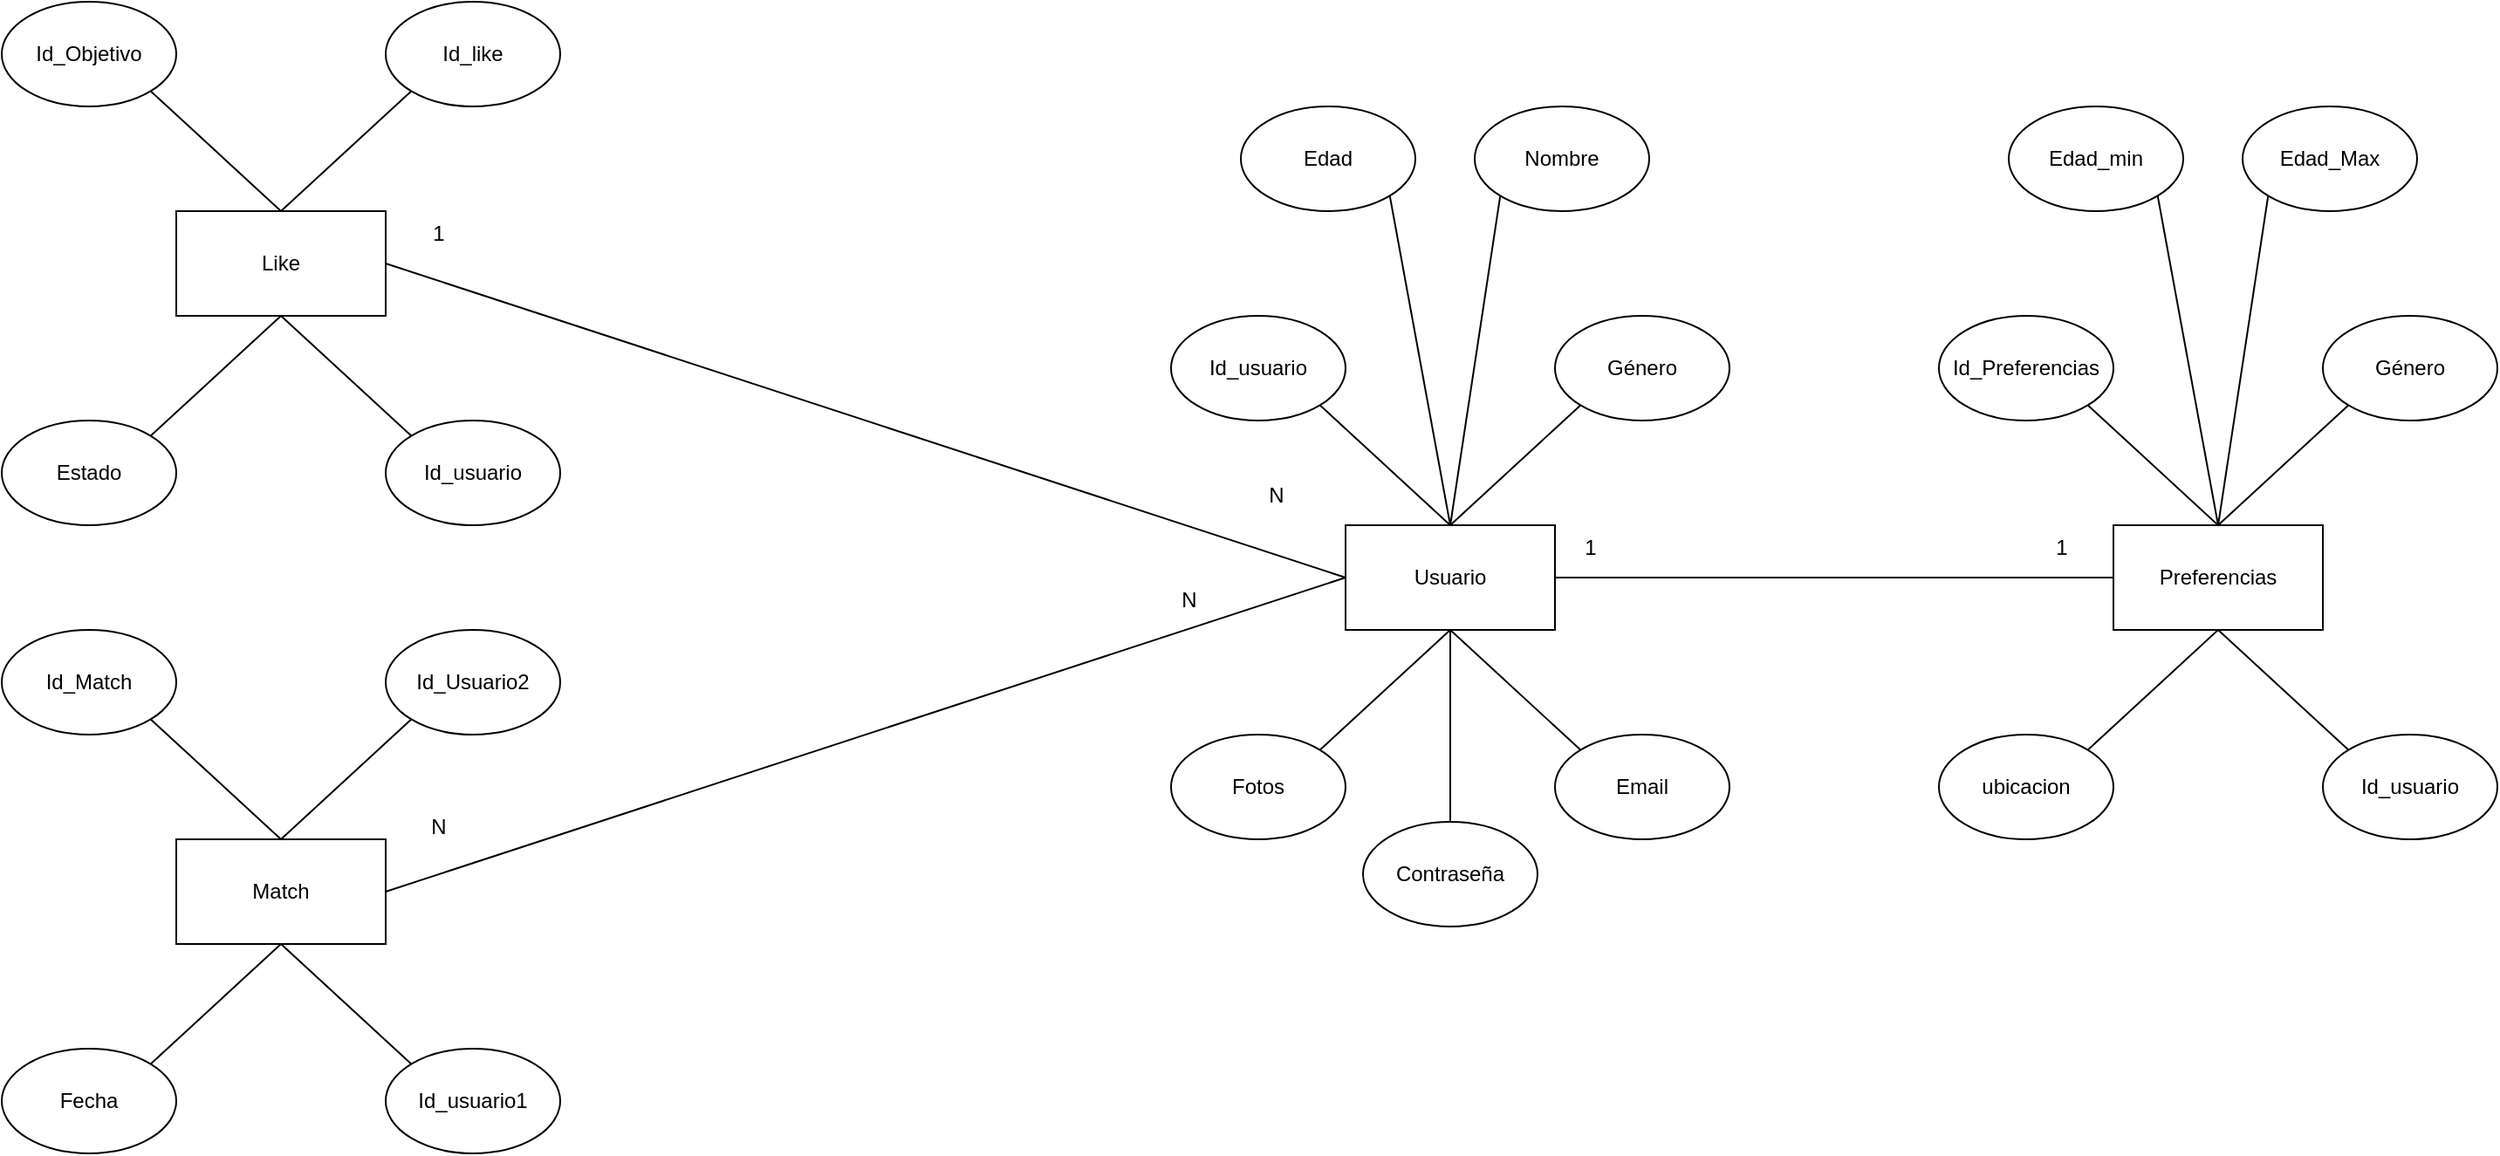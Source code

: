 <mxfile version="28.2.5">
  <diagram name="Página-1" id="28UFLxqXa47Nhzstd8XW">
    <mxGraphModel grid="1" page="1" gridSize="10" guides="1" tooltips="1" connect="1" arrows="1" fold="1" pageScale="1" pageWidth="827" pageHeight="1169" math="0" shadow="0">
      <root>
        <mxCell id="0" />
        <mxCell id="1" parent="0" />
        <mxCell id="aSBIJGF0lnvLBux2EHk--34" style="edgeStyle=orthogonalEdgeStyle;rounded=0;orthogonalLoop=1;jettySize=auto;html=1;exitX=1;exitY=0.5;exitDx=0;exitDy=0;entryX=0;entryY=0.5;entryDx=0;entryDy=0;endArrow=none;endFill=0;" edge="1" parent="1" source="aSBIJGF0lnvLBux2EHk--1" target="aSBIJGF0lnvLBux2EHk--17">
          <mxGeometry relative="1" as="geometry" />
        </mxCell>
        <mxCell id="aSBIJGF0lnvLBux2EHk--1" value="Usuario" style="rounded=0;whiteSpace=wrap;html=1;" vertex="1" parent="1">
          <mxGeometry x="240" y="450" width="120" height="60" as="geometry" />
        </mxCell>
        <mxCell id="aSBIJGF0lnvLBux2EHk--11" style="rounded=0;orthogonalLoop=1;jettySize=auto;html=1;exitX=1;exitY=1;exitDx=0;exitDy=0;endArrow=none;endFill=0;" edge="1" parent="1" source="aSBIJGF0lnvLBux2EHk--2">
          <mxGeometry relative="1" as="geometry">
            <mxPoint x="300" y="450" as="targetPoint" />
          </mxGeometry>
        </mxCell>
        <mxCell id="aSBIJGF0lnvLBux2EHk--2" value="Id_usuario" style="ellipse;whiteSpace=wrap;html=1;" vertex="1" parent="1">
          <mxGeometry x="140" y="330" width="100" height="60" as="geometry" />
        </mxCell>
        <mxCell id="aSBIJGF0lnvLBux2EHk--10" style="rounded=0;orthogonalLoop=1;jettySize=auto;html=1;exitX=0;exitY=1;exitDx=0;exitDy=0;entryX=0.5;entryY=0;entryDx=0;entryDy=0;endArrow=none;endFill=0;" edge="1" parent="1" source="aSBIJGF0lnvLBux2EHk--3" target="aSBIJGF0lnvLBux2EHk--1">
          <mxGeometry relative="1" as="geometry" />
        </mxCell>
        <mxCell id="aSBIJGF0lnvLBux2EHk--3" value="Género" style="ellipse;whiteSpace=wrap;html=1;" vertex="1" parent="1">
          <mxGeometry x="360" y="330" width="100" height="60" as="geometry" />
        </mxCell>
        <mxCell id="aSBIJGF0lnvLBux2EHk--13" style="rounded=0;orthogonalLoop=1;jettySize=auto;html=1;exitX=1;exitY=1;exitDx=0;exitDy=0;entryX=0.5;entryY=0;entryDx=0;entryDy=0;endArrow=none;endFill=0;" edge="1" parent="1" source="aSBIJGF0lnvLBux2EHk--4" target="aSBIJGF0lnvLBux2EHk--1">
          <mxGeometry relative="1" as="geometry" />
        </mxCell>
        <mxCell id="aSBIJGF0lnvLBux2EHk--4" value="Edad" style="ellipse;whiteSpace=wrap;html=1;" vertex="1" parent="1">
          <mxGeometry x="180" y="210" width="100" height="60" as="geometry" />
        </mxCell>
        <mxCell id="aSBIJGF0lnvLBux2EHk--12" style="rounded=0;orthogonalLoop=1;jettySize=auto;html=1;exitX=0;exitY=1;exitDx=0;exitDy=0;endArrow=none;endFill=0;" edge="1" parent="1" source="aSBIJGF0lnvLBux2EHk--5">
          <mxGeometry relative="1" as="geometry">
            <mxPoint x="300" y="450" as="targetPoint" />
          </mxGeometry>
        </mxCell>
        <mxCell id="aSBIJGF0lnvLBux2EHk--5" value="Nombre" style="ellipse;whiteSpace=wrap;html=1;" vertex="1" parent="1">
          <mxGeometry x="314" y="210" width="100" height="60" as="geometry" />
        </mxCell>
        <mxCell id="aSBIJGF0lnvLBux2EHk--14" style="rounded=0;orthogonalLoop=1;jettySize=auto;html=1;exitX=0;exitY=0;exitDx=0;exitDy=0;entryX=0.5;entryY=1;entryDx=0;entryDy=0;endArrow=none;endFill=0;" edge="1" parent="1" source="aSBIJGF0lnvLBux2EHk--6" target="aSBIJGF0lnvLBux2EHk--1">
          <mxGeometry relative="1" as="geometry" />
        </mxCell>
        <mxCell id="aSBIJGF0lnvLBux2EHk--6" value="Email" style="ellipse;whiteSpace=wrap;html=1;" vertex="1" parent="1">
          <mxGeometry x="360" y="570" width="100" height="60" as="geometry" />
        </mxCell>
        <mxCell id="aSBIJGF0lnvLBux2EHk--16" style="rounded=0;orthogonalLoop=1;jettySize=auto;html=1;exitX=1;exitY=0;exitDx=0;exitDy=0;endArrow=none;endFill=0;" edge="1" parent="1" source="aSBIJGF0lnvLBux2EHk--7">
          <mxGeometry relative="1" as="geometry">
            <mxPoint x="300" y="510" as="targetPoint" />
          </mxGeometry>
        </mxCell>
        <mxCell id="aSBIJGF0lnvLBux2EHk--7" value="Fotos" style="ellipse;whiteSpace=wrap;html=1;" vertex="1" parent="1">
          <mxGeometry x="140" y="570" width="100" height="60" as="geometry" />
        </mxCell>
        <mxCell id="aSBIJGF0lnvLBux2EHk--15" style="rounded=0;orthogonalLoop=1;jettySize=auto;html=1;exitX=0.5;exitY=0;exitDx=0;exitDy=0;endArrow=none;endFill=0;" edge="1" parent="1" source="aSBIJGF0lnvLBux2EHk--9">
          <mxGeometry relative="1" as="geometry">
            <mxPoint x="300" y="510" as="targetPoint" />
          </mxGeometry>
        </mxCell>
        <mxCell id="aSBIJGF0lnvLBux2EHk--9" value="Contraseña" style="ellipse;whiteSpace=wrap;html=1;" vertex="1" parent="1">
          <mxGeometry x="250" y="620" width="100" height="60" as="geometry" />
        </mxCell>
        <mxCell id="aSBIJGF0lnvLBux2EHk--17" value="Preferencias" style="rounded=0;whiteSpace=wrap;html=1;" vertex="1" parent="1">
          <mxGeometry x="680" y="450" width="120" height="60" as="geometry" />
        </mxCell>
        <mxCell id="aSBIJGF0lnvLBux2EHk--18" style="rounded=0;orthogonalLoop=1;jettySize=auto;html=1;exitX=1;exitY=1;exitDx=0;exitDy=0;endArrow=none;endFill=0;" edge="1" parent="1" source="aSBIJGF0lnvLBux2EHk--19">
          <mxGeometry relative="1" as="geometry">
            <mxPoint x="740" y="450" as="targetPoint" />
          </mxGeometry>
        </mxCell>
        <mxCell id="aSBIJGF0lnvLBux2EHk--19" value="Id_Preferencias" style="ellipse;whiteSpace=wrap;html=1;" vertex="1" parent="1">
          <mxGeometry x="580" y="330" width="100" height="60" as="geometry" />
        </mxCell>
        <mxCell id="aSBIJGF0lnvLBux2EHk--20" style="rounded=0;orthogonalLoop=1;jettySize=auto;html=1;exitX=0;exitY=1;exitDx=0;exitDy=0;entryX=0.5;entryY=0;entryDx=0;entryDy=0;endArrow=none;endFill=0;" edge="1" parent="1" source="aSBIJGF0lnvLBux2EHk--21" target="aSBIJGF0lnvLBux2EHk--17">
          <mxGeometry relative="1" as="geometry" />
        </mxCell>
        <mxCell id="aSBIJGF0lnvLBux2EHk--21" value="Género" style="ellipse;whiteSpace=wrap;html=1;" vertex="1" parent="1">
          <mxGeometry x="800" y="330" width="100" height="60" as="geometry" />
        </mxCell>
        <mxCell id="aSBIJGF0lnvLBux2EHk--22" style="rounded=0;orthogonalLoop=1;jettySize=auto;html=1;exitX=1;exitY=1;exitDx=0;exitDy=0;entryX=0.5;entryY=0;entryDx=0;entryDy=0;endArrow=none;endFill=0;" edge="1" parent="1" source="aSBIJGF0lnvLBux2EHk--23" target="aSBIJGF0lnvLBux2EHk--17">
          <mxGeometry relative="1" as="geometry" />
        </mxCell>
        <mxCell id="aSBIJGF0lnvLBux2EHk--23" value="Edad_min" style="ellipse;whiteSpace=wrap;html=1;" vertex="1" parent="1">
          <mxGeometry x="620" y="210" width="100" height="60" as="geometry" />
        </mxCell>
        <mxCell id="aSBIJGF0lnvLBux2EHk--24" style="rounded=0;orthogonalLoop=1;jettySize=auto;html=1;exitX=0;exitY=1;exitDx=0;exitDy=0;endArrow=none;endFill=0;" edge="1" parent="1" source="aSBIJGF0lnvLBux2EHk--25">
          <mxGeometry relative="1" as="geometry">
            <mxPoint x="740" y="450" as="targetPoint" />
          </mxGeometry>
        </mxCell>
        <mxCell id="aSBIJGF0lnvLBux2EHk--25" value="Edad_Max" style="ellipse;whiteSpace=wrap;html=1;" vertex="1" parent="1">
          <mxGeometry x="754" y="210" width="100" height="60" as="geometry" />
        </mxCell>
        <mxCell id="aSBIJGF0lnvLBux2EHk--33" style="rounded=0;orthogonalLoop=1;jettySize=auto;html=1;exitX=1;exitY=0;exitDx=0;exitDy=0;endArrow=none;endFill=0;" edge="1" parent="1" source="aSBIJGF0lnvLBux2EHk--29">
          <mxGeometry relative="1" as="geometry">
            <mxPoint x="740" y="510" as="targetPoint" />
          </mxGeometry>
        </mxCell>
        <mxCell id="aSBIJGF0lnvLBux2EHk--29" value="ubicacion" style="ellipse;whiteSpace=wrap;html=1;" vertex="1" parent="1">
          <mxGeometry x="580" y="570" width="100" height="60" as="geometry" />
        </mxCell>
        <mxCell id="aSBIJGF0lnvLBux2EHk--32" style="rounded=0;orthogonalLoop=1;jettySize=auto;html=1;exitX=0;exitY=0;exitDx=0;exitDy=0;entryX=0.5;entryY=1;entryDx=0;entryDy=0;endArrow=none;endFill=0;" edge="1" parent="1" source="aSBIJGF0lnvLBux2EHk--31" target="aSBIJGF0lnvLBux2EHk--17">
          <mxGeometry relative="1" as="geometry" />
        </mxCell>
        <mxCell id="aSBIJGF0lnvLBux2EHk--31" value="Id_usuario" style="ellipse;whiteSpace=wrap;html=1;" vertex="1" parent="1">
          <mxGeometry x="800" y="570" width="100" height="60" as="geometry" />
        </mxCell>
        <mxCell id="aSBIJGF0lnvLBux2EHk--35" value="1" style="text;html=1;align=center;verticalAlign=middle;resizable=0;points=[];autosize=1;strokeColor=none;fillColor=none;" vertex="1" parent="1">
          <mxGeometry x="365" y="448" width="30" height="30" as="geometry" />
        </mxCell>
        <mxCell id="aSBIJGF0lnvLBux2EHk--36" value="1" style="text;html=1;align=center;verticalAlign=middle;resizable=0;points=[];autosize=1;strokeColor=none;fillColor=none;" vertex="1" parent="1">
          <mxGeometry x="635" y="448" width="30" height="30" as="geometry" />
        </mxCell>
        <mxCell id="aSBIJGF0lnvLBux2EHk--71" style="rounded=0;orthogonalLoop=1;jettySize=auto;html=1;exitX=1;exitY=0.5;exitDx=0;exitDy=0;entryX=0;entryY=0.5;entryDx=0;entryDy=0;endArrow=none;endFill=0;" edge="1" parent="1" source="aSBIJGF0lnvLBux2EHk--37" target="aSBIJGF0lnvLBux2EHk--1">
          <mxGeometry relative="1" as="geometry" />
        </mxCell>
        <mxCell id="aSBIJGF0lnvLBux2EHk--37" value="Like" style="rounded=0;whiteSpace=wrap;html=1;" vertex="1" parent="1">
          <mxGeometry x="-430" y="270" width="120" height="60" as="geometry" />
        </mxCell>
        <mxCell id="aSBIJGF0lnvLBux2EHk--38" style="rounded=0;orthogonalLoop=1;jettySize=auto;html=1;exitX=1;exitY=1;exitDx=0;exitDy=0;endArrow=none;endFill=0;" edge="1" parent="1" source="aSBIJGF0lnvLBux2EHk--39">
          <mxGeometry relative="1" as="geometry">
            <mxPoint x="-370" y="270" as="targetPoint" />
          </mxGeometry>
        </mxCell>
        <mxCell id="aSBIJGF0lnvLBux2EHk--39" value="Id_Objetivo" style="ellipse;whiteSpace=wrap;html=1;" vertex="1" parent="1">
          <mxGeometry x="-530" y="150" width="100" height="60" as="geometry" />
        </mxCell>
        <mxCell id="aSBIJGF0lnvLBux2EHk--51" style="rounded=0;orthogonalLoop=1;jettySize=auto;html=1;exitX=0;exitY=1;exitDx=0;exitDy=0;endArrow=none;endFill=0;" edge="1" parent="1" source="aSBIJGF0lnvLBux2EHk--43">
          <mxGeometry relative="1" as="geometry">
            <mxPoint x="-370" y="270.0" as="targetPoint" />
          </mxGeometry>
        </mxCell>
        <mxCell id="aSBIJGF0lnvLBux2EHk--43" value="Id_like" style="ellipse;whiteSpace=wrap;html=1;" vertex="1" parent="1">
          <mxGeometry x="-310" y="150" width="100" height="60" as="geometry" />
        </mxCell>
        <mxCell id="aSBIJGF0lnvLBux2EHk--46" style="rounded=0;orthogonalLoop=1;jettySize=auto;html=1;exitX=1;exitY=0;exitDx=0;exitDy=0;endArrow=none;endFill=0;" edge="1" parent="1" source="aSBIJGF0lnvLBux2EHk--47">
          <mxGeometry relative="1" as="geometry">
            <mxPoint x="-370" y="330" as="targetPoint" />
          </mxGeometry>
        </mxCell>
        <mxCell id="aSBIJGF0lnvLBux2EHk--47" value="Estado" style="ellipse;whiteSpace=wrap;html=1;" vertex="1" parent="1">
          <mxGeometry x="-530" y="390" width="100" height="60" as="geometry" />
        </mxCell>
        <mxCell id="aSBIJGF0lnvLBux2EHk--48" style="rounded=0;orthogonalLoop=1;jettySize=auto;html=1;exitX=0;exitY=0;exitDx=0;exitDy=0;entryX=0.5;entryY=1;entryDx=0;entryDy=0;endArrow=none;endFill=0;" edge="1" parent="1" source="aSBIJGF0lnvLBux2EHk--49" target="aSBIJGF0lnvLBux2EHk--37">
          <mxGeometry relative="1" as="geometry" />
        </mxCell>
        <mxCell id="aSBIJGF0lnvLBux2EHk--49" value="Id_usuario" style="ellipse;whiteSpace=wrap;html=1;" vertex="1" parent="1">
          <mxGeometry x="-310" y="390" width="100" height="60" as="geometry" />
        </mxCell>
        <mxCell id="aSBIJGF0lnvLBux2EHk--70" style="rounded=0;orthogonalLoop=1;jettySize=auto;html=1;exitX=1;exitY=0.5;exitDx=0;exitDy=0;entryX=0;entryY=0.5;entryDx=0;entryDy=0;endArrow=none;endFill=0;" edge="1" parent="1" source="aSBIJGF0lnvLBux2EHk--61" target="aSBIJGF0lnvLBux2EHk--1">
          <mxGeometry relative="1" as="geometry" />
        </mxCell>
        <mxCell id="aSBIJGF0lnvLBux2EHk--61" value="Match" style="rounded=0;whiteSpace=wrap;html=1;" vertex="1" parent="1">
          <mxGeometry x="-430" y="630" width="120" height="60" as="geometry" />
        </mxCell>
        <mxCell id="aSBIJGF0lnvLBux2EHk--62" style="rounded=0;orthogonalLoop=1;jettySize=auto;html=1;exitX=1;exitY=1;exitDx=0;exitDy=0;endArrow=none;endFill=0;" edge="1" parent="1" source="aSBIJGF0lnvLBux2EHk--63">
          <mxGeometry relative="1" as="geometry">
            <mxPoint x="-370" y="630" as="targetPoint" />
          </mxGeometry>
        </mxCell>
        <mxCell id="aSBIJGF0lnvLBux2EHk--63" value="Id_Match" style="ellipse;whiteSpace=wrap;html=1;" vertex="1" parent="1">
          <mxGeometry x="-530" y="510" width="100" height="60" as="geometry" />
        </mxCell>
        <mxCell id="aSBIJGF0lnvLBux2EHk--64" style="rounded=0;orthogonalLoop=1;jettySize=auto;html=1;exitX=0;exitY=1;exitDx=0;exitDy=0;endArrow=none;endFill=0;" edge="1" parent="1" source="aSBIJGF0lnvLBux2EHk--65">
          <mxGeometry relative="1" as="geometry">
            <mxPoint x="-370" y="630.0" as="targetPoint" />
          </mxGeometry>
        </mxCell>
        <mxCell id="aSBIJGF0lnvLBux2EHk--65" value="Id_Usuario2" style="ellipse;whiteSpace=wrap;html=1;" vertex="1" parent="1">
          <mxGeometry x="-310" y="510" width="100" height="60" as="geometry" />
        </mxCell>
        <mxCell id="aSBIJGF0lnvLBux2EHk--66" style="rounded=0;orthogonalLoop=1;jettySize=auto;html=1;exitX=1;exitY=0;exitDx=0;exitDy=0;endArrow=none;endFill=0;" edge="1" parent="1" source="aSBIJGF0lnvLBux2EHk--67">
          <mxGeometry relative="1" as="geometry">
            <mxPoint x="-370" y="690" as="targetPoint" />
          </mxGeometry>
        </mxCell>
        <mxCell id="aSBIJGF0lnvLBux2EHk--67" value="Fecha" style="ellipse;whiteSpace=wrap;html=1;" vertex="1" parent="1">
          <mxGeometry x="-530" y="750" width="100" height="60" as="geometry" />
        </mxCell>
        <mxCell id="aSBIJGF0lnvLBux2EHk--68" style="rounded=0;orthogonalLoop=1;jettySize=auto;html=1;exitX=0;exitY=0;exitDx=0;exitDy=0;entryX=0.5;entryY=1;entryDx=0;entryDy=0;endArrow=none;endFill=0;" edge="1" parent="1" source="aSBIJGF0lnvLBux2EHk--69" target="aSBIJGF0lnvLBux2EHk--61">
          <mxGeometry relative="1" as="geometry" />
        </mxCell>
        <mxCell id="aSBIJGF0lnvLBux2EHk--69" value="Id_usuario1" style="ellipse;whiteSpace=wrap;html=1;" vertex="1" parent="1">
          <mxGeometry x="-310" y="750" width="100" height="60" as="geometry" />
        </mxCell>
        <mxCell id="aSBIJGF0lnvLBux2EHk--72" value="1" style="text;html=1;align=center;verticalAlign=middle;resizable=0;points=[];autosize=1;strokeColor=none;fillColor=none;" vertex="1" parent="1">
          <mxGeometry x="-295" y="268" width="30" height="30" as="geometry" />
        </mxCell>
        <mxCell id="aSBIJGF0lnvLBux2EHk--73" value="N" style="text;html=1;align=center;verticalAlign=middle;resizable=0;points=[];autosize=1;strokeColor=none;fillColor=none;" vertex="1" parent="1">
          <mxGeometry x="185" y="418" width="30" height="30" as="geometry" />
        </mxCell>
        <mxCell id="aSBIJGF0lnvLBux2EHk--74" value="N" style="text;html=1;align=center;verticalAlign=middle;resizable=0;points=[];autosize=1;strokeColor=none;fillColor=none;" vertex="1" parent="1">
          <mxGeometry x="-295" y="608" width="30" height="30" as="geometry" />
        </mxCell>
        <mxCell id="aSBIJGF0lnvLBux2EHk--75" value="N" style="text;html=1;align=center;verticalAlign=middle;resizable=0;points=[];autosize=1;strokeColor=none;fillColor=none;" vertex="1" parent="1">
          <mxGeometry x="135" y="478" width="30" height="30" as="geometry" />
        </mxCell>
      </root>
    </mxGraphModel>
  </diagram>
</mxfile>
